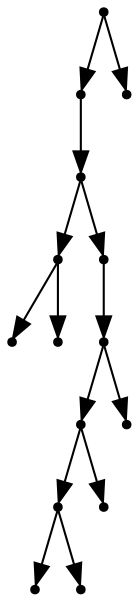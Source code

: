 digraph {
  14 [shape=point];
  12 [shape=point];
  11 [shape=point];
  2 [shape=point];
  0 [shape=point];
  1 [shape=point];
  10 [shape=point];
  9 [shape=point];
  7 [shape=point];
  5 [shape=point];
  3 [shape=point];
  4 [shape=point];
  6 [shape=point];
  8 [shape=point];
  13 [shape=point];
14 -> 12;
12 -> 11;
11 -> 2;
2 -> 0;
2 -> 1;
11 -> 10;
10 -> 9;
9 -> 7;
7 -> 5;
5 -> 3;
5 -> 4;
7 -> 6;
9 -> 8;
14 -> 13;
}
